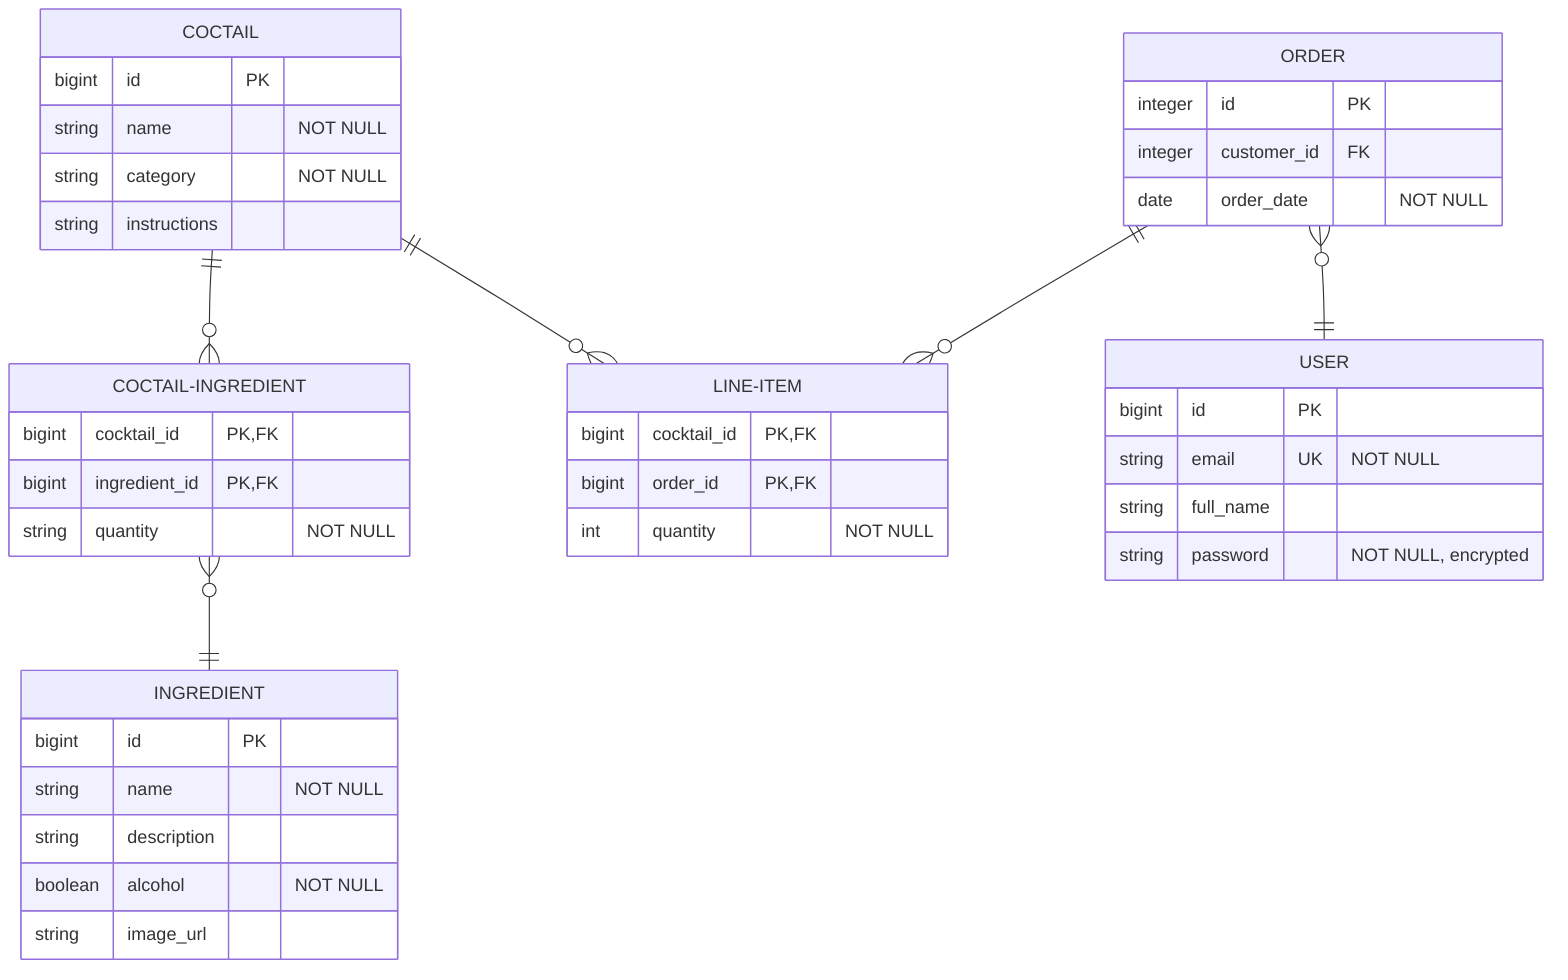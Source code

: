 erDiagram
    COCTAIL ||--o{ COCTAIL-INGREDIENT: ""
    COCTAIL ||--o{ LINE-ITEM: ""
    ORDER ||--o{ LINE-ITEM: ""
    ORDER }o--|| USER : ""
    COCTAIL-INGREDIENT }o--|| INGREDIENT: ""

    COCTAIL {
        bigint id PK
        string name "NOT NULL"
        string category "NOT NULL"
        string instructions
    }
    COCTAIL-INGREDIENT {
        bigint cocktail_id PK, FK
        bigint ingredient_id PK, FK
        string quantity "NOT NULL"
    }
    INGREDIENT {
        bigint id PK
        string name "NOT NULL"
        string description
        boolean alcohol "NOT NULL"
        string image_url
    }
    ORDER {
        integer id PK
        integer customer_id FK
        date order_date "NOT NULL"
    }
    LINE-ITEM {
        bigint cocktail_id PK, FK
        bigint order_id PK, FK
        int quantity "NOT NULL"
    }
    USER {
        bigint id PK
        string email UK "NOT NULL"
        string full_name
        string password "NOT NULL, encrypted"
    }